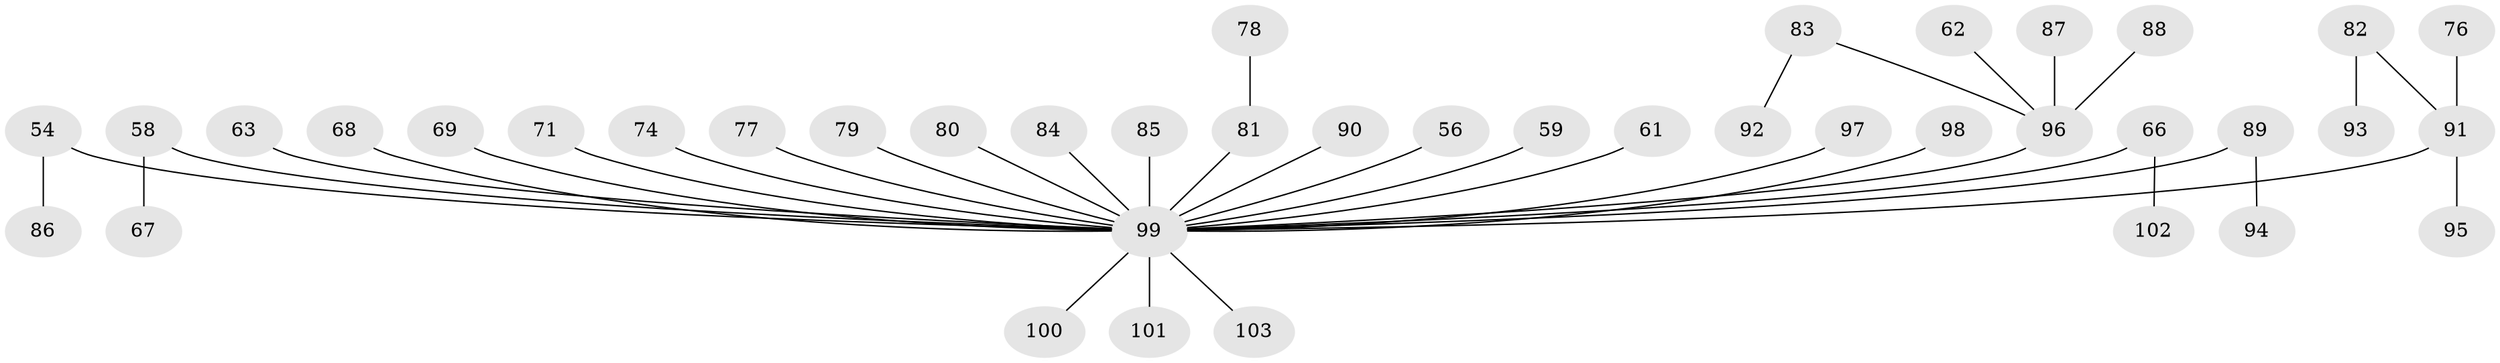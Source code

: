 // original degree distribution, {5: 0.02912621359223301, 8: 0.009708737864077669, 7: 0.02912621359223301, 4: 0.038834951456310676, 3: 0.14563106796116504, 1: 0.5339805825242718, 2: 0.21359223300970873}
// Generated by graph-tools (version 1.1) at 2025/55/03/04/25 21:55:44]
// undirected, 41 vertices, 40 edges
graph export_dot {
graph [start="1"]
  node [color=gray90,style=filled];
  54 [super="+40"];
  56;
  58;
  59;
  61;
  62;
  63;
  66 [super="+36"];
  67;
  68;
  69;
  71;
  74;
  76;
  77;
  78;
  79;
  80 [super="+43"];
  81 [super="+12+30+70"];
  82 [super="+25"];
  83 [super="+75"];
  84;
  85;
  86;
  87;
  88;
  89 [super="+51"];
  90;
  91 [super="+13+23+29"];
  92;
  93;
  94;
  95;
  96 [super="+44+47+49+53"];
  97;
  98;
  99 [super="+26+72+31+60+50+52+55+73"];
  100;
  101;
  102;
  103;
  54 -- 99;
  54 -- 86;
  56 -- 99;
  58 -- 67;
  58 -- 99;
  59 -- 99;
  61 -- 99;
  62 -- 96;
  63 -- 99;
  66 -- 102;
  66 -- 99;
  68 -- 99;
  69 -- 99;
  71 -- 99;
  74 -- 99;
  76 -- 91;
  77 -- 99;
  78 -- 81;
  79 -- 99;
  80 -- 99;
  81 -- 99;
  82 -- 93;
  82 -- 91;
  83 -- 96;
  83 -- 92;
  84 -- 99;
  85 -- 99;
  87 -- 96;
  88 -- 96;
  89 -- 94;
  89 -- 99;
  90 -- 99;
  91 -- 95;
  91 -- 99;
  96 -- 99;
  97 -- 99;
  98 -- 99;
  99 -- 100;
  99 -- 101;
  99 -- 103;
}
